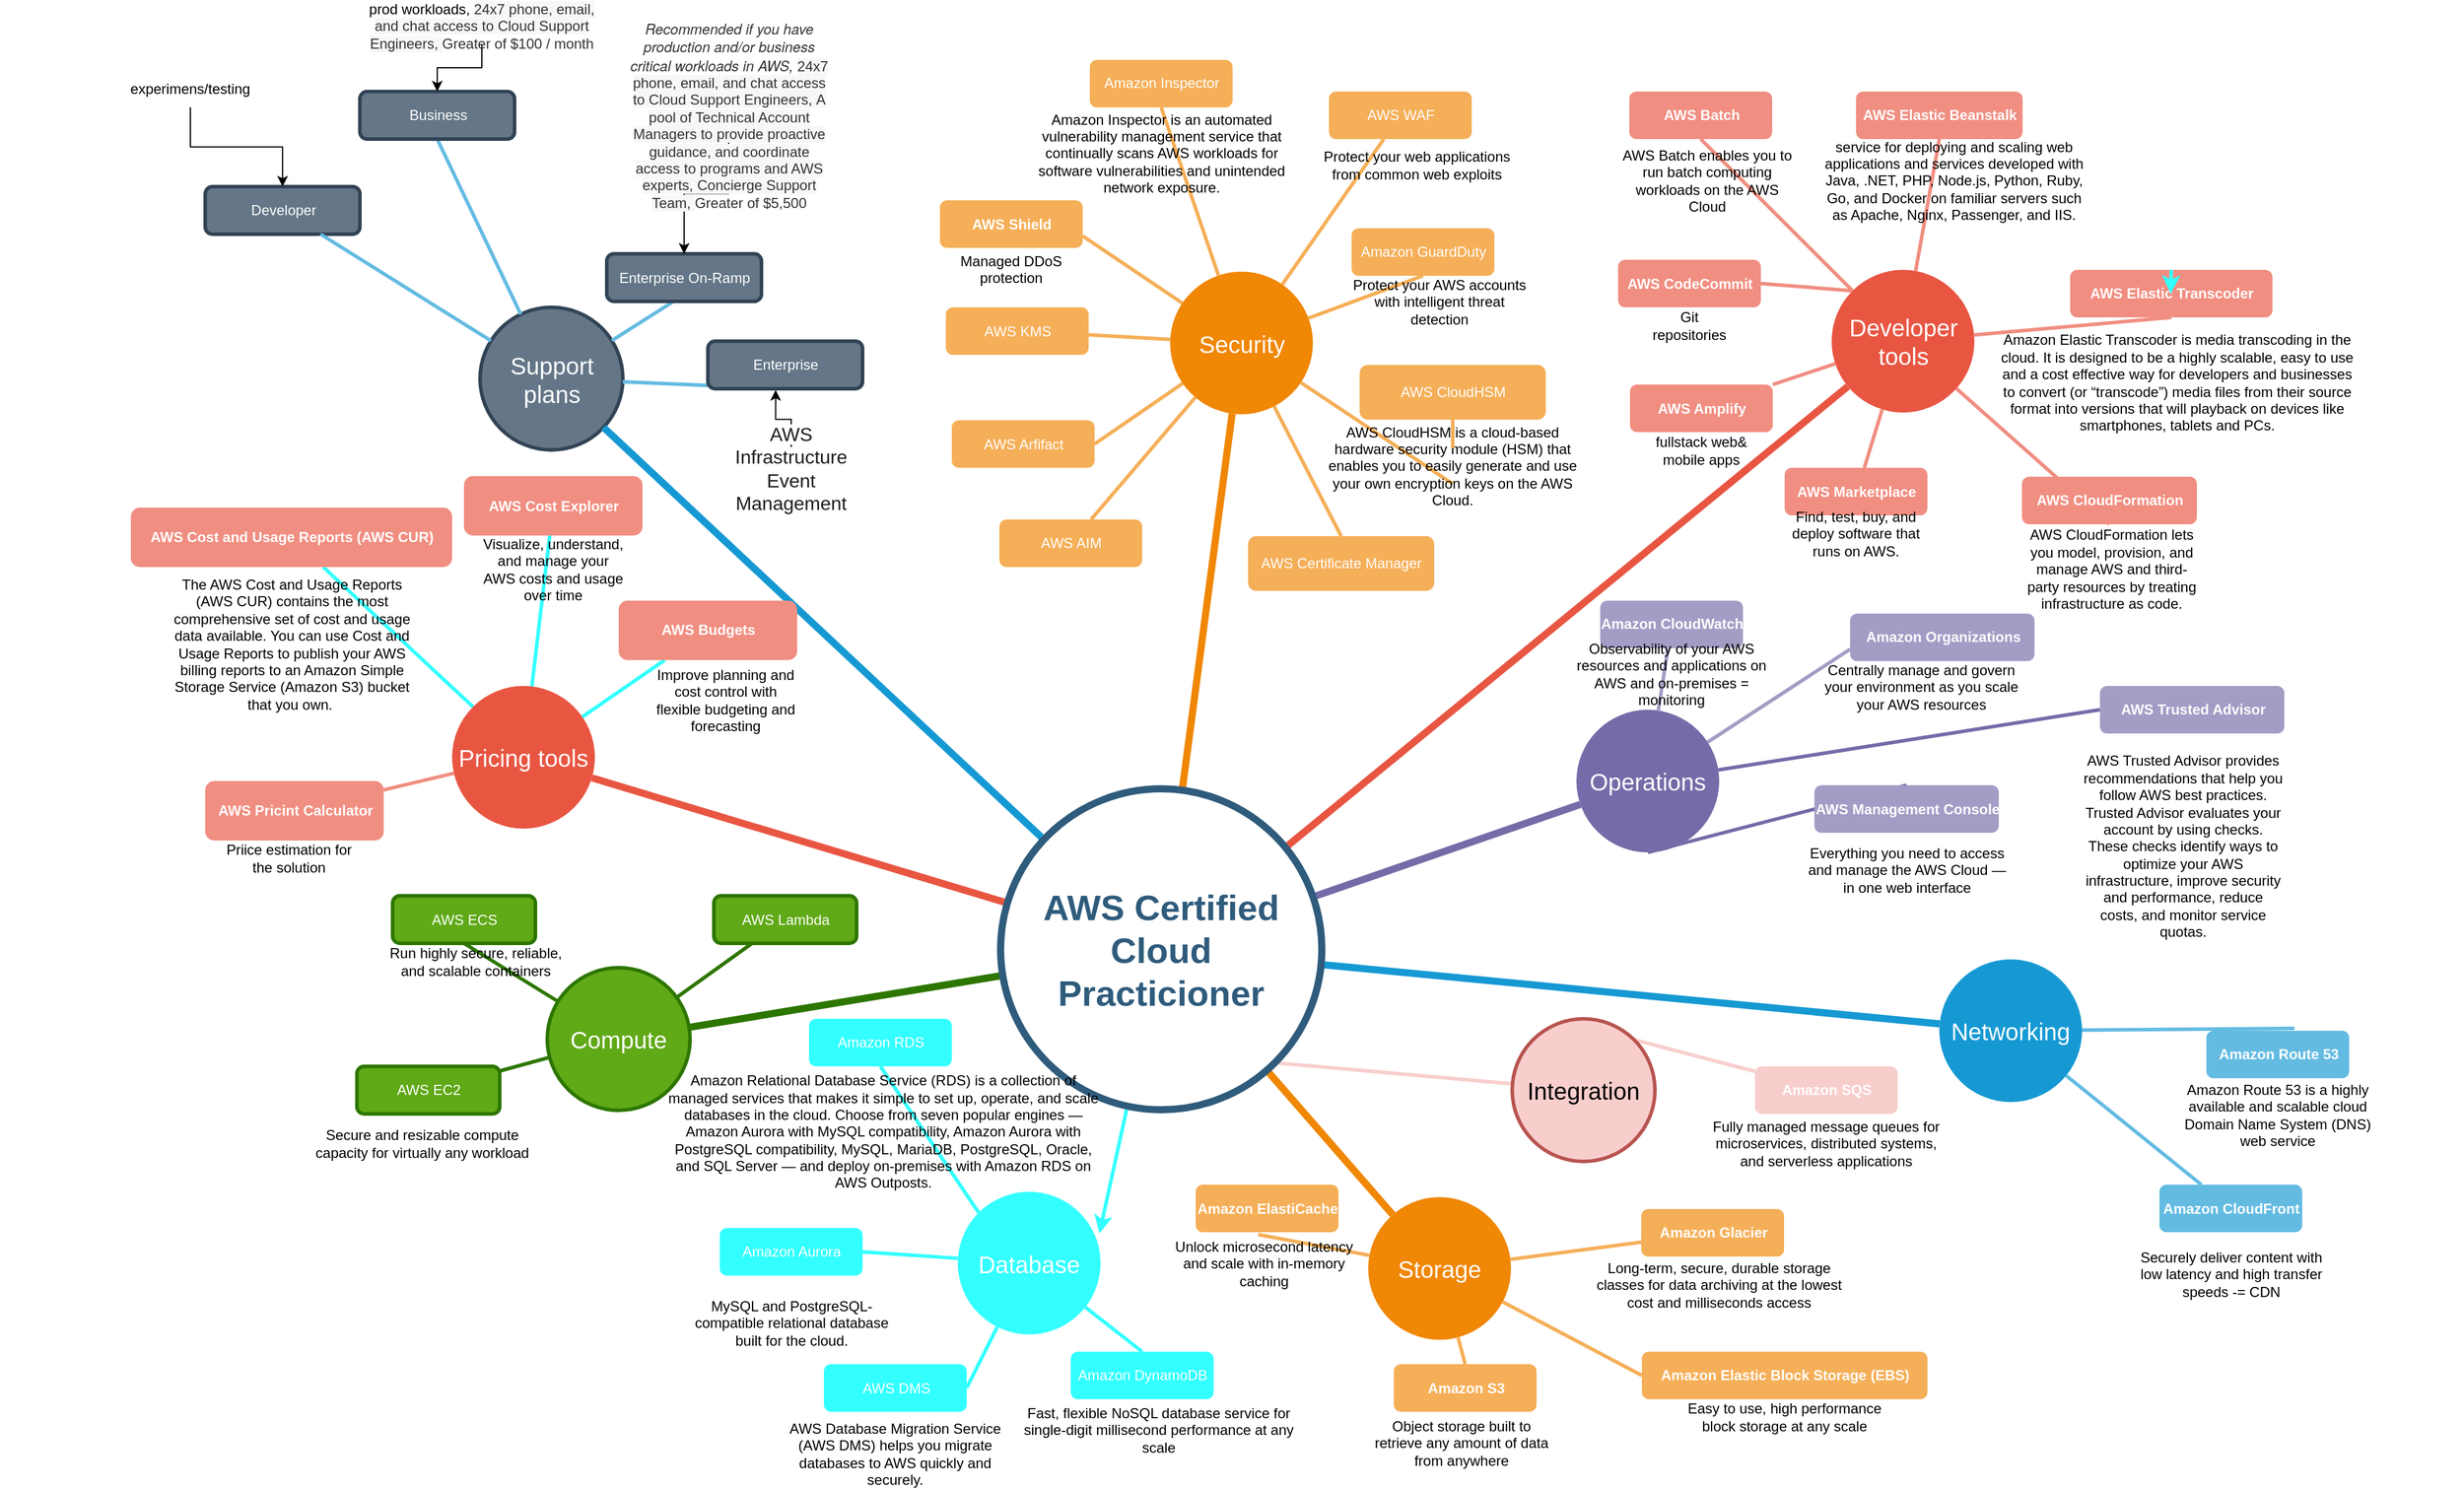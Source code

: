 <mxfile version="17.4.6" type="github">
  <diagram id="6a731a19-8d31-9384-78a2-239565b7b9f0" name="Page-1">
    <mxGraphModel dx="1497" dy="802" grid="1" gridSize="10" guides="1" tooltips="1" connect="1" arrows="1" fold="1" page="1" pageScale="1" pageWidth="1169" pageHeight="827" background="none" math="0" shadow="0">
      <root>
        <mxCell id="0" />
        <mxCell id="1" parent="0" />
        <mxCell id="1350" value="Support&lt;br&gt;plans" style="ellipse;whiteSpace=wrap;html=1;shadow=0;fontFamily=Helvetica;fontSize=20;fontColor=#ffffff;align=center;strokeWidth=3;fillColor=#647687;strokeColor=#314354;" parent="1" vertex="1">
          <mxGeometry x="523.5" y="271.5" width="120" height="120" as="geometry" />
        </mxCell>
        <mxCell id="1351" value="Security" style="ellipse;whiteSpace=wrap;html=1;shadow=0;fontFamily=Helvetica;fontSize=20;fontColor=#FFFFFF;align=center;strokeWidth=3;fillColor=#F08705;strokeColor=none;gradientColor=none;" parent="1" vertex="1">
          <mxGeometry x="1103.5" y="241.5" width="120" height="120" as="geometry" />
        </mxCell>
        <mxCell id="P4CbewZ5qaZaSDbY6l-O-1546" style="rounded=0;orthogonalLoop=1;jettySize=auto;html=1;exitX=0;exitY=0;exitDx=0;exitDy=0;entryX=1;entryY=0.5;entryDx=0;entryDy=0;endArrow=none;endFill=0;startArrow=none;startFill=0;strokeColor=#F08E81;strokeWidth=3;" parent="1" source="1352" target="P4CbewZ5qaZaSDbY6l-O-1542" edge="1">
          <mxGeometry relative="1" as="geometry" />
        </mxCell>
        <mxCell id="1352" value="Developer tools" style="ellipse;whiteSpace=wrap;html=1;shadow=0;fontFamily=Helvetica;fontSize=20;fontColor=#FFFFFF;align=center;strokeWidth=3;fillColor=#E85642;strokeColor=none;" parent="1" vertex="1">
          <mxGeometry x="1659.5" y="240" width="120" height="120" as="geometry" />
        </mxCell>
        <mxCell id="1353" value="Networking" style="ellipse;whiteSpace=wrap;html=1;shadow=0;fontFamily=Helvetica;fontSize=20;fontColor=#FFFFFF;align=center;strokeWidth=3;fillColor=#1699D3;strokeColor=none;" parent="1" vertex="1">
          <mxGeometry x="1750" y="820" width="120" height="120" as="geometry" />
        </mxCell>
        <mxCell id="P4CbewZ5qaZaSDbY6l-O-1590" style="edgeStyle=none;rounded=0;orthogonalLoop=1;jettySize=auto;html=1;entryX=0;entryY=0.75;entryDx=0;entryDy=0;startArrow=none;startFill=0;endArrow=none;endFill=0;strokeColor=#A29DC5;strokeWidth=3;" parent="1" source="1354" target="P4CbewZ5qaZaSDbY6l-O-1588" edge="1">
          <mxGeometry relative="1" as="geometry" />
        </mxCell>
        <mxCell id="P4CbewZ5qaZaSDbY6l-O-1644" style="edgeStyle=none;rounded=0;orthogonalLoop=1;jettySize=auto;html=1;entryX=0;entryY=0.5;entryDx=0;entryDy=0;startArrow=none;startFill=0;endArrow=none;endFill=0;strokeColor=#736CA8;strokeWidth=3;" parent="1" source="1354" target="P4CbewZ5qaZaSDbY6l-O-1642" edge="1">
          <mxGeometry relative="1" as="geometry" />
        </mxCell>
        <mxCell id="P4CbewZ5qaZaSDbY6l-O-1665" style="edgeStyle=none;rounded=0;orthogonalLoop=1;jettySize=auto;html=1;exitX=0.5;exitY=1;exitDx=0;exitDy=0;entryX=0.5;entryY=0;entryDx=0;entryDy=0;startArrow=none;startFill=0;endArrow=none;endFill=0;strokeColor=#736CA8;strokeWidth=3;" parent="1" source="1354" target="P4CbewZ5qaZaSDbY6l-O-1663" edge="1">
          <mxGeometry relative="1" as="geometry" />
        </mxCell>
        <mxCell id="1354" value="Operations" style="ellipse;whiteSpace=wrap;html=1;shadow=0;fontFamily=Helvetica;fontSize=20;fontColor=#FFFFFF;align=center;strokeWidth=3;fillColor=#736CA8;strokeColor=none;" parent="1" vertex="1">
          <mxGeometry x="1445" y="610" width="120" height="120" as="geometry" />
        </mxCell>
        <mxCell id="1355" value="Storage" style="ellipse;whiteSpace=wrap;html=1;shadow=0;fontFamily=Helvetica;fontSize=20;fontColor=#FFFFFF;align=center;strokeWidth=3;fillColor=#F08705;strokeColor=none;" parent="1" vertex="1">
          <mxGeometry x="1270" y="1020" width="120" height="120" as="geometry" />
        </mxCell>
        <mxCell id="P4CbewZ5qaZaSDbY6l-O-1652" style="edgeStyle=none;rounded=0;orthogonalLoop=1;jettySize=auto;html=1;startArrow=none;startFill=0;endArrow=none;endFill=0;strokeColor=#33FFFF;strokeWidth=3;" parent="1" source="1356" target="P4CbewZ5qaZaSDbY6l-O-1650" edge="1">
          <mxGeometry relative="1" as="geometry" />
        </mxCell>
        <mxCell id="P4CbewZ5qaZaSDbY6l-O-1672" style="edgeStyle=none;rounded=0;orthogonalLoop=1;jettySize=auto;html=1;exitX=0;exitY=0;exitDx=0;exitDy=0;startArrow=none;startFill=0;endArrow=none;endFill=0;strokeColor=#33FFFF;strokeWidth=3;" parent="1" source="1356" target="P4CbewZ5qaZaSDbY6l-O-1667" edge="1">
          <mxGeometry relative="1" as="geometry" />
        </mxCell>
        <mxCell id="1357" value="AWS AIM" style="rounded=1;fillColor=#f5af58;strokeColor=none;strokeWidth=3;shadow=0;html=1;fontColor=#FFFFFF;" parent="1" vertex="1">
          <mxGeometry x="960" y="450" width="120" height="40" as="geometry" />
        </mxCell>
        <mxCell id="1359" style="endArrow=none;strokeWidth=6;strokeColor=#1699D3;html=1;" parent="1" source="1515" target="1350" edge="1">
          <mxGeometry relative="1" as="geometry" />
        </mxCell>
        <mxCell id="1360" style="endArrow=none;strokeWidth=6;strokeColor=#f08705;html=1;" parent="1" source="1515" target="1351" edge="1">
          <mxGeometry relative="1" as="geometry" />
        </mxCell>
        <mxCell id="1361" style="endArrow=none;strokeWidth=6;strokeColor=#E85642;html=1;" parent="1" source="1515" target="1352" edge="1">
          <mxGeometry relative="1" as="geometry" />
        </mxCell>
        <mxCell id="1362" style="endArrow=none;strokeWidth=6;strokeColor=#1699D3;html=1;" parent="1" source="1515" target="1353" edge="1">
          <mxGeometry relative="1" as="geometry" />
        </mxCell>
        <mxCell id="1363" style="endArrow=none;strokeWidth=6;strokeColor=#2D7600;html=1;fillColor=#60a917;" parent="1" source="1515" target="1516" edge="1">
          <mxGeometry relative="1" as="geometry" />
        </mxCell>
        <mxCell id="1364" style="endArrow=none;strokeWidth=6;strokeColor=#736ca8;html=1;" parent="1" source="1515" target="1354" edge="1">
          <mxGeometry relative="1" as="geometry" />
        </mxCell>
        <mxCell id="1365" value="" style="edgeStyle=none;endArrow=none;strokeWidth=6;strokeColor=#F08705;html=1;" parent="1" source="1515" target="1355" edge="1">
          <mxGeometry x="181" y="226.5" width="100" height="100" as="geometry">
            <mxPoint x="181" y="326.5" as="sourcePoint" />
            <mxPoint x="281" y="226.5" as="targetPoint" />
          </mxGeometry>
        </mxCell>
        <mxCell id="1366" value="" style="edgeStyle=none;endArrow=none;strokeWidth=6;strokeColor=#E85642;html=1;" parent="1" source="1515" target="1356" edge="1">
          <mxGeometry x="181" y="226.5" width="100" height="100" as="geometry">
            <mxPoint x="181" y="326.5" as="sourcePoint" />
            <mxPoint x="281" y="226.5" as="targetPoint" />
          </mxGeometry>
        </mxCell>
        <mxCell id="1372" value="Developer" style="rounded=1;fillColor=#647687;strokeColor=#314354;strokeWidth=3;shadow=0;html=1;fontColor=#ffffff;" parent="1" vertex="1">
          <mxGeometry x="292.5" y="170" width="130" height="40" as="geometry" />
        </mxCell>
        <mxCell id="1384" value="" style="edgeStyle=none;endArrow=none;strokeWidth=3;strokeColor=#64BBE2;html=1;" parent="1" source="1350" target="1372" edge="1">
          <mxGeometry x="-221.5" y="56.5" width="100" height="100" as="geometry">
            <mxPoint x="-221.5" y="156.5" as="sourcePoint" />
            <mxPoint x="-121.5" y="56.5" as="targetPoint" />
          </mxGeometry>
        </mxCell>
        <mxCell id="1385" value="" style="edgeStyle=none;endArrow=none;strokeWidth=3;strokeColor=#64BBE2;html=1;entryX=0.5;entryY=1;entryDx=0;entryDy=0;" parent="1" source="1350" edge="1" target="JDsN5YcXbBO9Q6KNKqnr-1544">
          <mxGeometry x="-221.5" y="56.5" width="100" height="100" as="geometry">
            <mxPoint x="-221.5" y="156.5" as="sourcePoint" />
            <mxPoint x="662.591" y="186.5" as="targetPoint" />
          </mxGeometry>
        </mxCell>
        <mxCell id="1386" value="" style="edgeStyle=none;endArrow=none;strokeWidth=3;strokeColor=#64BBE2;html=1;entryX=0.438;entryY=0.988;entryDx=0;entryDy=0;entryPerimeter=0;" parent="1" source="1350" edge="1" target="JDsN5YcXbBO9Q6KNKqnr-1545">
          <mxGeometry x="-221.5" y="56.5" width="100" height="100" as="geometry">
            <mxPoint x="-221.5" y="156.5" as="sourcePoint" />
            <mxPoint x="700.881" y="246.5" as="targetPoint" />
          </mxGeometry>
        </mxCell>
        <mxCell id="1387" value="" style="edgeStyle=none;endArrow=none;strokeWidth=3;strokeColor=#64BBE2;html=1;entryX=0.5;entryY=1;entryDx=0;entryDy=0;" parent="1" source="1350" edge="1" target="JDsN5YcXbBO9Q6KNKqnr-1546">
          <mxGeometry x="-221.5" y="56.5" width="100" height="100" as="geometry">
            <mxPoint x="-221.5" y="156.5" as="sourcePoint" />
            <mxPoint x="698.5" y="302.75" as="targetPoint" />
          </mxGeometry>
        </mxCell>
        <mxCell id="1399" value="" style="edgeStyle=none;endArrow=none;strokeWidth=3;strokeColor=#F5AF58;html=1;" parent="1" source="1351" target="1357" edge="1">
          <mxGeometry x="3.5" y="21.5" width="100" height="100" as="geometry">
            <mxPoint x="3.5" y="121.5" as="sourcePoint" />
            <mxPoint x="103.5" y="21.5" as="targetPoint" />
          </mxGeometry>
        </mxCell>
        <mxCell id="1400" value="" style="edgeStyle=none;endArrow=none;strokeWidth=3;strokeColor=#F5AF58;html=1;entryX=1;entryY=0.5;entryDx=0;entryDy=0;" parent="1" source="1351" target="XBXUHwZQsRKUEbLr382d-1542" edge="1">
          <mxGeometry x="3.5" y="21.5" width="100" height="100" as="geometry">
            <mxPoint x="3.5" y="121.5" as="sourcePoint" />
            <mxPoint x="1033.5" y="342.553" as="targetPoint" />
          </mxGeometry>
        </mxCell>
        <mxCell id="1401" value="" style="edgeStyle=none;endArrow=none;strokeWidth=3;strokeColor=#F5AF58;html=1;" parent="1" source="1351" target="Go3iSsEfG03xtx_T8QIx-1542" edge="1">
          <mxGeometry x="3.5" y="21.5" width="100" height="100" as="geometry">
            <mxPoint x="3.5" y="121.5" as="sourcePoint" />
            <mxPoint x="1023.5" y="294.5" as="targetPoint" />
          </mxGeometry>
        </mxCell>
        <mxCell id="1402" value="" style="edgeStyle=none;endArrow=none;strokeWidth=3;strokeColor=#F5AF58;html=1;entryX=1;entryY=0.75;entryDx=0;entryDy=0;" parent="1" source="1351" target="P4CbewZ5qaZaSDbY6l-O-1575" edge="1">
          <mxGeometry x="3.5" y="21.5" width="100" height="100" as="geometry">
            <mxPoint x="3.5" y="121.5" as="sourcePoint" />
            <mxPoint x="1028.5" y="241.5" as="targetPoint" />
          </mxGeometry>
        </mxCell>
        <mxCell id="1403" value="" style="edgeStyle=none;endArrow=none;strokeWidth=3;strokeColor=#F5AF58;html=1;entryX=0.5;entryY=1;entryDx=0;entryDy=0;" parent="1" source="1351" target="P4CbewZ5qaZaSDbY6l-O-1638" edge="1">
          <mxGeometry x="3.5" y="21.5" width="100" height="100" as="geometry">
            <mxPoint x="3.5" y="121.5" as="sourcePoint" />
            <mxPoint x="1043.5" y="181.5" as="targetPoint" />
          </mxGeometry>
        </mxCell>
        <mxCell id="1404" value="" style="edgeStyle=none;endArrow=none;strokeWidth=3;strokeColor=#F5AF58;html=1;" parent="1" source="1351" target="P4CbewZ5qaZaSDbY6l-O-1578" edge="1">
          <mxGeometry x="3.5" y="21.5" width="100" height="100" as="geometry">
            <mxPoint x="3.5" y="121.5" as="sourcePoint" />
            <mxPoint x="1100.5" y="121.5" as="targetPoint" />
          </mxGeometry>
        </mxCell>
        <mxCell id="1405" value="" style="edgeStyle=none;endArrow=none;strokeWidth=3;strokeColor=#F5AF58;html=1;entryX=0.5;entryY=1;entryDx=0;entryDy=0;" parent="1" source="1351" target="P4CbewZ5qaZaSDbY6l-O-1599" edge="1">
          <mxGeometry x="3.5" y="21.5" width="100" height="100" as="geometry">
            <mxPoint x="3.5" y="121.5" as="sourcePoint" />
            <mxPoint x="1217.5" y="121.5" as="targetPoint" />
          </mxGeometry>
        </mxCell>
        <mxCell id="1410" value="" style="edgeStyle=none;endArrow=none;strokeWidth=3;strokeColor=#F5AF58;html=1;entryX=0.5;entryY=0;entryDx=0;entryDy=0;" parent="1" source="1351" target="P4CbewZ5qaZaSDbY6l-O-1608" edge="1">
          <mxGeometry x="3.5" y="21.5" width="100" height="100" as="geometry">
            <mxPoint x="3.5" y="121.5" as="sourcePoint" />
            <mxPoint x="1276" y="401.5" as="targetPoint" />
          </mxGeometry>
        </mxCell>
        <mxCell id="1423" value="" style="edgeStyle=none;endArrow=none;strokeWidth=3;strokeColor=#F08E81;html=1;entryX=0.558;entryY=0;entryDx=0;entryDy=0;entryPerimeter=0;" parent="1" source="1352" target="P4CbewZ5qaZaSDbY6l-O-1606" edge="1">
          <mxGeometry x="31" y="106.5" width="100" height="100" as="geometry">
            <mxPoint x="31" y="206.5" as="sourcePoint" />
            <mxPoint x="1686" y="516.5" as="targetPoint" />
          </mxGeometry>
        </mxCell>
        <mxCell id="1424" value="" style="edgeStyle=none;endArrow=none;strokeWidth=3;strokeColor=#F08E81;html=1;" parent="1" source="1352" target="1413" edge="1">
          <mxGeometry x="31" y="106.5" width="100" height="100" as="geometry">
            <mxPoint x="31" y="206.5" as="sourcePoint" />
            <mxPoint x="131" y="106.5" as="targetPoint" />
          </mxGeometry>
        </mxCell>
        <mxCell id="1427" value="" style="edgeStyle=none;endArrow=none;strokeWidth=3;strokeColor=#F08E81;html=1;entryX=0.5;entryY=1;entryDx=0;entryDy=0;" parent="1" source="1352" target="P4CbewZ5qaZaSDbY6l-O-1592" edge="1">
          <mxGeometry x="31" y="106.5" width="100" height="100" as="geometry">
            <mxPoint x="31" y="206.5" as="sourcePoint" />
            <mxPoint x="1699" y="261.5" as="targetPoint" />
          </mxGeometry>
        </mxCell>
        <mxCell id="1428" value="" style="edgeStyle=none;endArrow=none;strokeWidth=3;strokeColor=#F08E81;html=1;entryX=0.5;entryY=1;entryDx=0;entryDy=0;" parent="1" source="1352" target="P4CbewZ5qaZaSDbY6l-O-1584" edge="1">
          <mxGeometry x="31" y="106.5" width="100" height="100" as="geometry">
            <mxPoint x="31" y="206.5" as="sourcePoint" />
            <mxPoint x="1820.348" y="206.5" as="targetPoint" />
          </mxGeometry>
        </mxCell>
        <mxCell id="1429" value="" style="edgeStyle=none;endArrow=none;strokeWidth=3;strokeColor=#F08E81;html=1;entryX=0.5;entryY=1;entryDx=0;entryDy=0;" parent="1" source="1352" target="P4CbewZ5qaZaSDbY6l-O-1615" edge="1">
          <mxGeometry x="31" y="106.5" width="100" height="100" as="geometry">
            <mxPoint x="31" y="206.5" as="sourcePoint" />
            <mxPoint x="1898.931" y="291.5" as="targetPoint" />
          </mxGeometry>
        </mxCell>
        <mxCell id="1430" value="" style="edgeStyle=none;endArrow=none;strokeWidth=3;strokeColor=#F08E81;html=1;entryX=0.5;entryY=1;entryDx=0;entryDy=0;" parent="1" source="1352" target="P4CbewZ5qaZaSDbY6l-O-1660" edge="1">
          <mxGeometry x="31" y="106.5" width="100" height="100" as="geometry">
            <mxPoint x="31" y="206.5" as="sourcePoint" />
            <mxPoint x="1918.667" y="361.5" as="targetPoint" />
          </mxGeometry>
        </mxCell>
        <mxCell id="1454" value="" style="edgeStyle=none;endArrow=none;strokeWidth=3;strokeColor=#64BBE2;html=1;entryX=0.617;entryY=-0.05;entryDx=0;entryDy=0;entryPerimeter=0;" parent="1" source="1353" target="P4CbewZ5qaZaSDbY6l-O-1622" edge="1">
          <mxGeometry x="-24" y="196.5" width="100" height="100" as="geometry">
            <mxPoint x="-24" y="296.5" as="sourcePoint" />
            <mxPoint x="2035.706" y="1016.5" as="targetPoint" />
          </mxGeometry>
        </mxCell>
        <mxCell id="1456" value="" style="edgeStyle=none;endArrow=none;strokeWidth=3;strokeColor=#64BBE2;html=1;" parent="1" source="1353" target="1445" edge="1">
          <mxGeometry x="-24" y="196.5" width="100" height="100" as="geometry">
            <mxPoint x="-24" y="296.5" as="sourcePoint" />
            <mxPoint x="76" y="196.5" as="targetPoint" />
          </mxGeometry>
        </mxCell>
        <mxCell id="1463" value="" style="edgeStyle=none;endArrow=none;strokeWidth=3;strokeColor=#A29DC5;html=1;" parent="1" source="1354" target="1460" edge="1">
          <mxGeometry x="251" y="-103.5" width="100" height="100" as="geometry">
            <mxPoint x="251" y="-3.5" as="sourcePoint" />
            <mxPoint x="351" y="-103.5" as="targetPoint" />
          </mxGeometry>
        </mxCell>
        <mxCell id="1479" value="" style="edgeStyle=none;endArrow=none;strokeWidth=3;strokeColor=#F5AF58;html=1;" parent="1" source="1355" target="1478" edge="1">
          <mxGeometry x="243.5" y="39" width="100" height="100" as="geometry">
            <mxPoint x="243.5" y="139" as="sourcePoint" />
            <mxPoint x="343.5" y="39" as="targetPoint" />
          </mxGeometry>
        </mxCell>
        <mxCell id="1482" value="" style="edgeStyle=none;endArrow=none;strokeWidth=3;strokeColor=#F5AF58;html=1;entryX=0;entryY=0.5;entryDx=0;entryDy=0;" parent="1" source="1355" target="P4CbewZ5qaZaSDbY6l-O-1566" edge="1">
          <mxGeometry x="243.5" y="39" width="100" height="100" as="geometry">
            <mxPoint x="243.5" y="139" as="sourcePoint" />
            <mxPoint x="1349.3" y="1411.5" as="targetPoint" />
          </mxGeometry>
        </mxCell>
        <mxCell id="1485" value="" style="edgeStyle=none;endArrow=none;strokeWidth=3;strokeColor=#F5AF58;html=1;entryX=0.5;entryY=0;entryDx=0;entryDy=0;" parent="1" source="1355" target="P4CbewZ5qaZaSDbY6l-O-1655" edge="1">
          <mxGeometry x="243.5" y="39" width="100" height="100" as="geometry">
            <mxPoint x="243.5" y="139" as="sourcePoint" />
            <mxPoint x="1156.561" y="1471.5" as="targetPoint" />
          </mxGeometry>
        </mxCell>
        <mxCell id="1489" value="" style="edgeStyle=none;endArrow=none;strokeWidth=3;strokeColor=#F5AF58;html=1;entryX=0.438;entryY=1.05;entryDx=0;entryDy=0;entryPerimeter=0;" parent="1" source="1355" target="P4CbewZ5qaZaSDbY6l-O-1572" edge="1">
          <mxGeometry x="243.5" y="39" width="100" height="100" as="geometry">
            <mxPoint x="243.5" y="139" as="sourcePoint" />
            <mxPoint x="1107.786" y="1249" as="targetPoint" />
          </mxGeometry>
        </mxCell>
        <mxCell id="1504" value="" style="edgeStyle=none;endArrow=none;strokeWidth=3;strokeColor=#F08E81;html=1;" parent="1" source="1356" target="1491" edge="1">
          <mxGeometry x="188.5" y="51.5" width="100" height="100" as="geometry">
            <mxPoint x="188.5" y="151.5" as="sourcePoint" />
            <mxPoint x="288.5" y="51.5" as="targetPoint" />
          </mxGeometry>
        </mxCell>
        <mxCell id="1514" style="edgeStyle=orthogonalEdgeStyle;rounded=0;html=1;exitX=0.75;exitY=0;entryX=0.75;entryY=0;startArrow=none;startFill=0;endArrow=block;endFill=1;jettySize=auto;orthogonalLoop=1;strokeColor=#12aab5;strokeWidth=6;fontSize=20;fontColor=#2F5B7C;" parent="1" edge="1">
          <mxGeometry relative="1" as="geometry">
            <mxPoint x="1611" y="371.5" as="sourcePoint" />
            <mxPoint x="1611" y="371.5" as="targetPoint" />
          </mxGeometry>
        </mxCell>
        <mxCell id="P4CbewZ5qaZaSDbY6l-O-1629" style="edgeStyle=none;rounded=0;orthogonalLoop=1;jettySize=auto;html=1;exitX=1;exitY=1;exitDx=0;exitDy=0;startArrow=none;startFill=0;endArrow=none;endFill=0;strokeColor=#F8CECC;strokeWidth=3;" parent="1" source="1515" target="P4CbewZ5qaZaSDbY6l-O-1628" edge="1">
          <mxGeometry relative="1" as="geometry" />
        </mxCell>
        <mxCell id="JDsN5YcXbBO9Q6KNKqnr-1563" style="rounded=0;orthogonalLoop=1;jettySize=auto;html=1;entryX=0.992;entryY=0.292;entryDx=0;entryDy=0;entryPerimeter=0;strokeColor=#33FFFF;strokeWidth=3;" edge="1" parent="1" source="1515" target="Go3iSsEfG03xtx_T8QIx-1543">
          <mxGeometry relative="1" as="geometry" />
        </mxCell>
        <mxCell id="1515" value="AWS Certified Cloud &lt;br&gt;Practicioner" style="ellipse;whiteSpace=wrap;html=1;shadow=0;fontFamily=Helvetica;fontSize=30;fontColor=#2F5B7C;align=center;strokeColor=#2F5B7C;strokeWidth=6;fillColor=#FFFFFF;fontStyle=1;gradientColor=none;" parent="1" vertex="1">
          <mxGeometry x="961" y="676.5" width="270" height="270" as="geometry" />
        </mxCell>
        <mxCell id="1516" value="Compute" style="ellipse;whiteSpace=wrap;html=1;shadow=0;fontFamily=Helvetica;fontSize=20;fontColor=#ffffff;align=center;strokeWidth=3;fillColor=#60a917;strokeColor=#2D7600;" parent="1" vertex="1">
          <mxGeometry x="580" y="827" width="120" height="120" as="geometry" />
        </mxCell>
        <mxCell id="1518" value="AWS Lambda" style="rounded=1;fillColor=#60a917;strokeColor=#2D7600;strokeWidth=3;shadow=0;html=1;fontColor=#ffffff;" parent="1" vertex="1">
          <mxGeometry x="720" y="766.5" width="120" height="40" as="geometry" />
        </mxCell>
        <mxCell id="1528" value="" style="edgeStyle=none;endArrow=none;strokeWidth=3;strokeColor=#2D7600;html=1;entryX=0.5;entryY=1;entryDx=0;entryDy=0;fillColor=#60a917;" parent="1" source="1516" target="P4CbewZ5qaZaSDbY6l-O-1595" edge="1">
          <mxGeometry x="-1498" y="-303.5" width="100" height="100" as="geometry">
            <mxPoint x="-1498" y="-203.5" as="sourcePoint" />
            <mxPoint x="277.714" y="661.5" as="targetPoint" />
          </mxGeometry>
        </mxCell>
        <mxCell id="1530" value="" style="edgeStyle=none;endArrow=none;strokeWidth=3;strokeColor=#2D7600;html=1;fillColor=#60a917;" parent="1" source="1516" target="1518" edge="1">
          <mxGeometry x="-1498" y="-303.5" width="100" height="100" as="geometry">
            <mxPoint x="-1498" y="-203.5" as="sourcePoint" />
            <mxPoint x="-1398" y="-303.5" as="targetPoint" />
          </mxGeometry>
        </mxCell>
        <mxCell id="1539" value="" style="edgeStyle=none;endArrow=none;strokeWidth=3;strokeColor=#2D7600;html=1;fillColor=#60a917;" parent="1" source="1516" target="P4CbewZ5qaZaSDbY6l-O-1619" edge="1">
          <mxGeometry x="-1498" y="-303.5" width="100" height="100" as="geometry">
            <mxPoint x="-1498" y="-203.5" as="sourcePoint" />
            <mxPoint x="157" y="812.773" as="targetPoint" />
          </mxGeometry>
        </mxCell>
        <mxCell id="1542" style="edgeStyle=none;rounded=0;html=1;exitX=0.5;exitY=1;endArrow=none;endFill=0;jettySize=auto;orthogonalLoop=1;strokeColor=#736CA8;strokeWidth=2;fillColor=#64bbe2;fontSize=20;fontColor=#23445D;" parent="1" edge="1">
          <mxGeometry relative="1" as="geometry">
            <mxPoint x="137" y="771.5" as="sourcePoint" />
            <mxPoint x="137" y="771.5" as="targetPoint" />
          </mxGeometry>
        </mxCell>
        <mxCell id="XBXUHwZQsRKUEbLr382d-1542" value="AWS Arfifact" style="rounded=1;fillColor=#f5af58;strokeColor=none;strokeWidth=3;shadow=0;html=1;fontColor=#FFFFFF;" parent="1" vertex="1">
          <mxGeometry x="920" y="366.5" width="120" height="40" as="geometry" />
        </mxCell>
        <mxCell id="Go3iSsEfG03xtx_T8QIx-1542" value="AWS KMS" style="rounded=1;fillColor=#f5af58;strokeColor=none;strokeWidth=3;shadow=0;html=1;fontColor=#FFFFFF;" parent="1" vertex="1">
          <mxGeometry x="915" y="271.5" width="120" height="40" as="geometry" />
        </mxCell>
        <mxCell id="P4CbewZ5qaZaSDbY6l-O-1625" style="edgeStyle=none;rounded=0;orthogonalLoop=1;jettySize=auto;html=1;entryX=0.5;entryY=0;entryDx=0;entryDy=0;startArrow=none;startFill=0;endArrow=none;endFill=0;strokeColor=#33FFFF;strokeWidth=3;" parent="1" source="Go3iSsEfG03xtx_T8QIx-1543" target="P4CbewZ5qaZaSDbY6l-O-1624" edge="1">
          <mxGeometry relative="1" as="geometry" />
        </mxCell>
        <mxCell id="P4CbewZ5qaZaSDbY6l-O-1635" style="edgeStyle=none;rounded=0;orthogonalLoop=1;jettySize=auto;html=1;entryX=1;entryY=0.5;entryDx=0;entryDy=0;startArrow=none;startFill=0;endArrow=none;endFill=0;strokeColor=#33FFFF;strokeWidth=3;" parent="1" source="Go3iSsEfG03xtx_T8QIx-1543" target="P4CbewZ5qaZaSDbY6l-O-1634" edge="1">
          <mxGeometry relative="1" as="geometry" />
        </mxCell>
        <mxCell id="P4CbewZ5qaZaSDbY6l-O-1548" value="" style="group" parent="1" vertex="1" connectable="0">
          <mxGeometry x="1480" y="231.5" width="120" height="70" as="geometry" />
        </mxCell>
        <mxCell id="P4CbewZ5qaZaSDbY6l-O-1542" value="AWS CodeCommit" style="rounded=1;fillColor=#f08e81;strokeColor=none;strokeWidth=3;shadow=0;html=1;fontColor=#FFFFFF;fontStyle=1" parent="P4CbewZ5qaZaSDbY6l-O-1548" vertex="1">
          <mxGeometry width="120" height="40" as="geometry" />
        </mxCell>
        <mxCell id="P4CbewZ5qaZaSDbY6l-O-1547" value="Git repositories" style="text;html=1;strokeColor=none;fillColor=none;align=center;verticalAlign=middle;whiteSpace=wrap;rounded=0;" parent="P4CbewZ5qaZaSDbY6l-O-1548" vertex="1">
          <mxGeometry x="30" y="40" width="60" height="30" as="geometry" />
        </mxCell>
        <mxCell id="P4CbewZ5qaZaSDbY6l-O-1551" value="" style="group" parent="1" vertex="1" connectable="0">
          <mxGeometry x="1490" y="336.5" width="120" height="70" as="geometry" />
        </mxCell>
        <mxCell id="1413" value="AWS Amplify" style="rounded=1;fillColor=#f08e81;strokeColor=none;strokeWidth=3;shadow=0;html=1;fontColor=#FFFFFF;fontStyle=1" parent="P4CbewZ5qaZaSDbY6l-O-1551" vertex="1">
          <mxGeometry width="120" height="40" as="geometry" />
        </mxCell>
        <mxCell id="P4CbewZ5qaZaSDbY6l-O-1550" value="fullstack web&amp;amp; mobile apps" style="text;html=1;strokeColor=none;fillColor=none;align=center;verticalAlign=middle;whiteSpace=wrap;rounded=0;" parent="P4CbewZ5qaZaSDbY6l-O-1551" vertex="1">
          <mxGeometry x="5" y="40" width="110" height="30" as="geometry" />
        </mxCell>
        <mxCell id="P4CbewZ5qaZaSDbY6l-O-1553" value="" style="group" parent="1" vertex="1" connectable="0">
          <mxGeometry x="292.5" y="670" width="150" height="80" as="geometry" />
        </mxCell>
        <mxCell id="1491" value="AWS Pricint Calculator" style="rounded=1;fillColor=#f08e81;strokeColor=none;strokeWidth=3;shadow=0;html=1;fontColor=#FFFFFF;fontStyle=1" parent="P4CbewZ5qaZaSDbY6l-O-1553" vertex="1">
          <mxGeometry width="150" height="50" as="geometry" />
        </mxCell>
        <mxCell id="P4CbewZ5qaZaSDbY6l-O-1552" value="Priice estimation for the solution" style="text;html=1;strokeColor=none;fillColor=none;align=center;verticalAlign=middle;whiteSpace=wrap;rounded=0;" parent="P4CbewZ5qaZaSDbY6l-O-1553" vertex="1">
          <mxGeometry x="10" y="50" width="120" height="30" as="geometry" />
        </mxCell>
        <mxCell id="P4CbewZ5qaZaSDbY6l-O-1559" value="" style="group" parent="1" vertex="1" connectable="0">
          <mxGeometry x="1459.5" y="1030" width="210" height="79" as="geometry" />
        </mxCell>
        <mxCell id="1478" value="Amazon Glacier" style="rounded=1;fillColor=#f5af58;strokeColor=none;strokeWidth=3;shadow=0;html=1;fontColor=#FFFFFF;fontStyle=1" parent="P4CbewZ5qaZaSDbY6l-O-1559" vertex="1">
          <mxGeometry x="40" width="120" height="40" as="geometry" />
        </mxCell>
        <mxCell id="P4CbewZ5qaZaSDbY6l-O-1558" value="Long-term, secure, durable storage classes for data archiving at the lowest cost and milliseconds access" style="text;html=1;strokeColor=none;fillColor=none;align=center;verticalAlign=middle;whiteSpace=wrap;rounded=0;" parent="P4CbewZ5qaZaSDbY6l-O-1559" vertex="1">
          <mxGeometry y="49" width="210" height="30" as="geometry" />
        </mxCell>
        <mxCell id="P4CbewZ5qaZaSDbY6l-O-1569" value="" style="group" parent="1" vertex="1" connectable="0">
          <mxGeometry x="1500" y="1150" width="240" height="70" as="geometry" />
        </mxCell>
        <mxCell id="P4CbewZ5qaZaSDbY6l-O-1566" value="Amazon Elastic Block Storage (EBS)" style="rounded=1;fillColor=#f5af58;strokeColor=none;strokeWidth=3;shadow=0;html=1;fontColor=#FFFFFF;fontStyle=1" parent="P4CbewZ5qaZaSDbY6l-O-1569" vertex="1">
          <mxGeometry width="240" height="40" as="geometry" />
        </mxCell>
        <mxCell id="P4CbewZ5qaZaSDbY6l-O-1568" value="Easy to use, high performance block storage at any scale" style="text;html=1;strokeColor=none;fillColor=none;align=center;verticalAlign=middle;whiteSpace=wrap;rounded=0;" parent="P4CbewZ5qaZaSDbY6l-O-1569" vertex="1">
          <mxGeometry x="25" y="40" width="190" height="30" as="geometry" />
        </mxCell>
        <mxCell id="P4CbewZ5qaZaSDbY6l-O-1574" value="" style="group" parent="1" vertex="1" connectable="0">
          <mxGeometry x="1103.5" y="1009.5" width="156.5" height="81" as="geometry" />
        </mxCell>
        <mxCell id="P4CbewZ5qaZaSDbY6l-O-1572" value="Amazon ElastiCache" style="rounded=1;fillColor=#f5af58;strokeColor=none;strokeWidth=3;shadow=0;html=1;fontColor=#FFFFFF;fontStyle=1" parent="P4CbewZ5qaZaSDbY6l-O-1574" vertex="1">
          <mxGeometry x="21.5" width="120" height="40" as="geometry" />
        </mxCell>
        <mxCell id="P4CbewZ5qaZaSDbY6l-O-1573" value="Unlock microsecond latency and scale with in-memory caching" style="text;html=1;strokeColor=none;fillColor=none;align=center;verticalAlign=middle;whiteSpace=wrap;rounded=0;" parent="P4CbewZ5qaZaSDbY6l-O-1574" vertex="1">
          <mxGeometry y="51" width="156.5" height="30" as="geometry" />
        </mxCell>
        <mxCell id="P4CbewZ5qaZaSDbY6l-O-1580" value="" style="group" parent="1" vertex="1" connectable="0">
          <mxGeometry x="1231" y="90" width="160" height="76.5" as="geometry" />
        </mxCell>
        <mxCell id="P4CbewZ5qaZaSDbY6l-O-1578" value="AWS WAF" style="rounded=1;fillColor=#f5af58;strokeColor=none;strokeWidth=3;shadow=0;html=1;fontColor=#FFFFFF;" parent="P4CbewZ5qaZaSDbY6l-O-1580" vertex="1">
          <mxGeometry x="6" width="120" height="40" as="geometry" />
        </mxCell>
        <mxCell id="P4CbewZ5qaZaSDbY6l-O-1579" value="Protect your web applications from common web exploits" style="text;html=1;strokeColor=none;fillColor=none;align=center;verticalAlign=middle;whiteSpace=wrap;rounded=0;" parent="P4CbewZ5qaZaSDbY6l-O-1580" vertex="1">
          <mxGeometry y="46.5" width="160" height="30" as="geometry" />
        </mxCell>
        <mxCell id="P4CbewZ5qaZaSDbY6l-O-1582" value="" style="group" parent="1" vertex="1" connectable="0">
          <mxGeometry x="1440" y="518.25" width="170" height="76.5" as="geometry" />
        </mxCell>
        <mxCell id="1460" value="Amazon CloudWatch" style="rounded=1;fillColor=#a29dc5;strokeColor=none;strokeWidth=3;shadow=0;html=1;fontColor=#FFFFFF;fontStyle=1" parent="P4CbewZ5qaZaSDbY6l-O-1582" vertex="1">
          <mxGeometry x="25" width="120" height="40" as="geometry" />
        </mxCell>
        <mxCell id="P4CbewZ5qaZaSDbY6l-O-1581" value="Observability of your AWS resources and applications on AWS and on-premises = monitoring" style="text;html=1;strokeColor=none;fillColor=none;align=center;verticalAlign=middle;whiteSpace=wrap;rounded=0;" parent="P4CbewZ5qaZaSDbY6l-O-1582" vertex="1">
          <mxGeometry y="46.5" width="170" height="30" as="geometry" />
        </mxCell>
        <mxCell id="P4CbewZ5qaZaSDbY6l-O-1583" value="" style="group" parent="1" vertex="1" connectable="0">
          <mxGeometry x="1680" y="90" width="260" height="90" as="geometry" />
        </mxCell>
        <mxCell id="P4CbewZ5qaZaSDbY6l-O-1586" value="" style="group" parent="P4CbewZ5qaZaSDbY6l-O-1583" vertex="1" connectable="0">
          <mxGeometry x="-30" width="225" height="90" as="geometry" />
        </mxCell>
        <mxCell id="P4CbewZ5qaZaSDbY6l-O-1584" value="AWS Elastic Beanstalk" style="rounded=1;fillColor=#f08e81;strokeColor=none;strokeWidth=3;shadow=0;html=1;fontColor=#FFFFFF;fontStyle=1" parent="P4CbewZ5qaZaSDbY6l-O-1586" vertex="1">
          <mxGeometry x="30" width="140" height="40" as="geometry" />
        </mxCell>
        <mxCell id="P4CbewZ5qaZaSDbY6l-O-1585" value="service for deploying and scaling web applications and services developed with Java, .NET, PHP, Node.js, Python, Ruby, Go, and Docker on familiar servers such as Apache, Nginx, Passenger, and IIS." style="text;html=1;strokeColor=none;fillColor=none;align=center;verticalAlign=middle;whiteSpace=wrap;rounded=0;" parent="P4CbewZ5qaZaSDbY6l-O-1586" vertex="1">
          <mxGeometry y="60" width="225" height="30" as="geometry" />
        </mxCell>
        <mxCell id="P4CbewZ5qaZaSDbY6l-O-1587" value="" style="group" parent="1" vertex="1" connectable="0">
          <mxGeometry x="1650" y="529.13" width="180" height="76.5" as="geometry" />
        </mxCell>
        <mxCell id="P4CbewZ5qaZaSDbY6l-O-1588" value="Amazon Organizations" style="rounded=1;fillColor=#A29DC5;strokeColor=none;strokeWidth=3;shadow=0;html=1;fontColor=#FFFFFF;fontStyle=1" parent="P4CbewZ5qaZaSDbY6l-O-1587" vertex="1">
          <mxGeometry x="25" width="155" height="40" as="geometry" />
        </mxCell>
        <mxCell id="P4CbewZ5qaZaSDbY6l-O-1589" value="Centrally manage and govern your environment as you scale your AWS resources" style="text;html=1;strokeColor=none;fillColor=none;align=center;verticalAlign=middle;whiteSpace=wrap;rounded=0;" parent="P4CbewZ5qaZaSDbY6l-O-1587" vertex="1">
          <mxGeometry y="46.5" width="170" height="30" as="geometry" />
        </mxCell>
        <mxCell id="P4CbewZ5qaZaSDbY6l-O-1594" value="" style="group" parent="1" vertex="1" connectable="0">
          <mxGeometry x="1480" y="90" width="189.5" height="90" as="geometry" />
        </mxCell>
        <mxCell id="P4CbewZ5qaZaSDbY6l-O-1591" value="" style="group" parent="P4CbewZ5qaZaSDbY6l-O-1594" vertex="1" connectable="0">
          <mxGeometry x="9.5" width="180" height="70" as="geometry" />
        </mxCell>
        <mxCell id="P4CbewZ5qaZaSDbY6l-O-1592" value="AWS Batch" style="rounded=1;fillColor=#f08e81;strokeColor=none;strokeWidth=3;shadow=0;html=1;fontColor=#FFFFFF;fontStyle=1" parent="P4CbewZ5qaZaSDbY6l-O-1591" vertex="1">
          <mxGeometry width="120" height="40" as="geometry" />
        </mxCell>
        <mxCell id="P4CbewZ5qaZaSDbY6l-O-1593" value="AWS Batch enables you to run batch computing workloads on the AWS Cloud" style="text;html=1;strokeColor=none;fillColor=none;align=center;verticalAlign=middle;whiteSpace=wrap;rounded=0;" parent="P4CbewZ5qaZaSDbY6l-O-1594" vertex="1">
          <mxGeometry y="60" width="150" height="30" as="geometry" />
        </mxCell>
        <mxCell id="P4CbewZ5qaZaSDbY6l-O-1597" value="" style="group" parent="1" vertex="1" connectable="0">
          <mxGeometry x="440" y="766.5" width="160" height="70" as="geometry" />
        </mxCell>
        <mxCell id="P4CbewZ5qaZaSDbY6l-O-1595" value="AWS ECS" style="rounded=1;fillColor=#60a917;strokeColor=#2D7600;strokeWidth=3;shadow=0;html=1;fontColor=#ffffff;" parent="P4CbewZ5qaZaSDbY6l-O-1597" vertex="1">
          <mxGeometry x="10" width="120" height="40" as="geometry" />
        </mxCell>
        <mxCell id="P4CbewZ5qaZaSDbY6l-O-1596" value="Run highly secure, reliable, and scalable containers" style="text;html=1;strokeColor=none;fillColor=none;align=center;verticalAlign=middle;whiteSpace=wrap;rounded=0;" parent="P4CbewZ5qaZaSDbY6l-O-1597" vertex="1">
          <mxGeometry y="40" width="160" height="30" as="geometry" />
        </mxCell>
        <mxCell id="P4CbewZ5qaZaSDbY6l-O-1598" value="" style="group;fontStyle=1" parent="1" vertex="1" connectable="0">
          <mxGeometry x="1250" y="205" width="160" height="76.5" as="geometry" />
        </mxCell>
        <mxCell id="P4CbewZ5qaZaSDbY6l-O-1599" value="Amazon GuardDuty" style="rounded=1;fillColor=#f5af58;strokeColor=none;strokeWidth=3;shadow=0;html=1;fontColor=#FFFFFF;" parent="P4CbewZ5qaZaSDbY6l-O-1598" vertex="1">
          <mxGeometry x="6" width="120" height="40" as="geometry" />
        </mxCell>
        <mxCell id="P4CbewZ5qaZaSDbY6l-O-1600" value="Protect your AWS accounts with intelligent threat detection" style="text;html=1;strokeColor=none;fillColor=none;align=center;verticalAlign=middle;whiteSpace=wrap;rounded=0;" parent="P4CbewZ5qaZaSDbY6l-O-1598" vertex="1">
          <mxGeometry y="46.5" width="160" height="30" as="geometry" />
        </mxCell>
        <mxCell id="P4CbewZ5qaZaSDbY6l-O-1604" value="" style="group" parent="1" vertex="1" connectable="0">
          <mxGeometry x="650" y="980" width="395" height="161" as="geometry" />
        </mxCell>
        <mxCell id="Go3iSsEfG03xtx_T8QIx-1543" value="Database" style="ellipse;whiteSpace=wrap;html=1;shadow=0;fontFamily=Helvetica;fontSize=20;fontColor=#FFFFFF;align=center;strokeWidth=3;fillColor=#33FFFF;strokeColor=none;" parent="P4CbewZ5qaZaSDbY6l-O-1604" vertex="1">
          <mxGeometry x="275" y="35.5" width="120" height="120" as="geometry" />
        </mxCell>
        <mxCell id="JDsN5YcXbBO9Q6KNKqnr-1561" value="" style="group" vertex="1" connectable="0" parent="P4CbewZ5qaZaSDbY6l-O-1604">
          <mxGeometry x="52.5" y="80.5" width="165" height="80.5" as="geometry" />
        </mxCell>
        <mxCell id="JDsN5YcXbBO9Q6KNKqnr-1575" value="" style="group" vertex="1" connectable="0" parent="JDsN5YcXbBO9Q6KNKqnr-1561">
          <mxGeometry y="-14.5" width="165" height="95" as="geometry" />
        </mxCell>
        <mxCell id="P4CbewZ5qaZaSDbY6l-O-1554" value="Amazon Aurora" style="rounded=1;fillColor=#33FFFF;strokeColor=none;strokeWidth=3;shadow=0;html=1;fontColor=#FFFFFF;" parent="JDsN5YcXbBO9Q6KNKqnr-1575" vertex="1">
          <mxGeometry x="22.5" width="120" height="40" as="geometry" />
        </mxCell>
        <mxCell id="P4CbewZ5qaZaSDbY6l-O-1557" value="MySQL and PostgreSQL-compatible relational database built for the cloud." style="text;html=1;strokeColor=none;fillColor=none;align=center;verticalAlign=middle;whiteSpace=wrap;rounded=0;" parent="JDsN5YcXbBO9Q6KNKqnr-1575" vertex="1">
          <mxGeometry y="65" width="165" height="30" as="geometry" />
        </mxCell>
        <mxCell id="P4CbewZ5qaZaSDbY6l-O-1555" style="edgeStyle=none;rounded=0;orthogonalLoop=1;jettySize=auto;html=1;entryX=1;entryY=0.5;entryDx=0;entryDy=0;startArrow=none;startFill=0;endArrow=none;endFill=0;strokeColor=#33FFFF;strokeWidth=3;" parent="P4CbewZ5qaZaSDbY6l-O-1604" source="Go3iSsEfG03xtx_T8QIx-1543" target="P4CbewZ5qaZaSDbY6l-O-1554" edge="1">
          <mxGeometry relative="1" as="geometry" />
        </mxCell>
        <mxCell id="P4CbewZ5qaZaSDbY6l-O-1605" value="" style="group" parent="1" vertex="1" connectable="0">
          <mxGeometry x="1620" y="406.5" width="120" height="70" as="geometry" />
        </mxCell>
        <mxCell id="P4CbewZ5qaZaSDbY6l-O-1606" value="AWS Marketplace" style="rounded=1;fillColor=#f08e81;strokeColor=none;strokeWidth=3;shadow=0;html=1;fontColor=#FFFFFF;fontStyle=1" parent="P4CbewZ5qaZaSDbY6l-O-1605" vertex="1">
          <mxGeometry width="120" height="40" as="geometry" />
        </mxCell>
        <mxCell id="P4CbewZ5qaZaSDbY6l-O-1607" value="Find, test, buy, and deploy software that runs on AWS." style="text;html=1;strokeColor=none;fillColor=none;align=center;verticalAlign=middle;whiteSpace=wrap;rounded=0;" parent="P4CbewZ5qaZaSDbY6l-O-1605" vertex="1">
          <mxGeometry x="5" y="40" width="110" height="30" as="geometry" />
        </mxCell>
        <mxCell id="P4CbewZ5qaZaSDbY6l-O-1608" value="AWS Certificate Manager" style="rounded=1;fillColor=#f5af58;strokeColor=none;strokeWidth=3;shadow=0;html=1;fontColor=#FFFFFF;" parent="1" vertex="1">
          <mxGeometry x="1169" y="464" width="156.5" height="46" as="geometry" />
        </mxCell>
        <mxCell id="P4CbewZ5qaZaSDbY6l-O-1612" value="" style="edgeStyle=none;endArrow=none;strokeWidth=3;strokeColor=#F5AF58;html=1;entryX=0.5;entryY=1;entryDx=0;entryDy=0;" parent="1" source="1351" target="P4CbewZ5qaZaSDbY6l-O-1611" edge="1">
          <mxGeometry x="3.5" y="21.5" width="100" height="100" as="geometry">
            <mxPoint x="1217.051" y="274.44" as="sourcePoint" />
            <mxPoint x="1351.75" y="206" as="targetPoint" />
          </mxGeometry>
        </mxCell>
        <mxCell id="P4CbewZ5qaZaSDbY6l-O-1613" value="" style="group" parent="1" vertex="1" connectable="0">
          <mxGeometry x="1231" y="320" width="220" height="100" as="geometry" />
        </mxCell>
        <mxCell id="P4CbewZ5qaZaSDbY6l-O-1610" value="AWS CloudHSM" style="rounded=1;fillColor=#f5af58;strokeColor=none;strokeWidth=3;shadow=0;html=1;fontColor=#FFFFFF;" parent="P4CbewZ5qaZaSDbY6l-O-1613" vertex="1">
          <mxGeometry x="31.75" width="156.5" height="46" as="geometry" />
        </mxCell>
        <mxCell id="P4CbewZ5qaZaSDbY6l-O-1611" value="AWS CloudHSM is a cloud-based hardware security module (HSM) that enables you to easily generate and use your own encryption keys on the AWS Cloud." style="text;html=1;strokeColor=none;fillColor=none;align=center;verticalAlign=middle;whiteSpace=wrap;rounded=0;" parent="P4CbewZ5qaZaSDbY6l-O-1613" vertex="1">
          <mxGeometry y="70" width="220" height="30" as="geometry" />
        </mxCell>
        <mxCell id="1407" value="" style="edgeStyle=none;endArrow=none;strokeWidth=3;strokeColor=#F5AF58;html=1;entryX=0.5;entryY=1;entryDx=0;entryDy=0;startArrow=none;" parent="P4CbewZ5qaZaSDbY6l-O-1613" source="P4CbewZ5qaZaSDbY6l-O-1611" target="P4CbewZ5qaZaSDbY6l-O-1610" edge="1">
          <mxGeometry x="3.5" y="21.5" width="100" height="100" as="geometry">
            <mxPoint x="3.5" y="121.5" as="sourcePoint" />
            <mxPoint x="1298.5" y="241.5" as="targetPoint" />
          </mxGeometry>
        </mxCell>
        <mxCell id="P4CbewZ5qaZaSDbY6l-O-1617" value="" style="group" parent="1" vertex="1" connectable="0">
          <mxGeometry x="1800" y="240" width="390" height="110" as="geometry" />
        </mxCell>
        <mxCell id="P4CbewZ5qaZaSDbY6l-O-1614" value="" style="group" parent="P4CbewZ5qaZaSDbY6l-O-1617" vertex="1" connectable="0">
          <mxGeometry x="60" width="330" height="70" as="geometry" />
        </mxCell>
        <mxCell id="P4CbewZ5qaZaSDbY6l-O-1615" value="AWS Elastic Transcoder" style="rounded=1;fillColor=#f08e81;strokeColor=none;strokeWidth=3;shadow=0;html=1;fontColor=#FFFFFF;fontStyle=1" parent="P4CbewZ5qaZaSDbY6l-O-1614" vertex="1">
          <mxGeometry width="170" height="40" as="geometry" />
        </mxCell>
        <mxCell id="JDsN5YcXbBO9Q6KNKqnr-1583" style="edgeStyle=none;rounded=0;orthogonalLoop=1;jettySize=auto;html=1;exitX=0.5;exitY=0;exitDx=0;exitDy=0;entryX=0.497;entryY=0.5;entryDx=0;entryDy=0;entryPerimeter=0;strokeColor=#33FFFF;strokeWidth=3;" edge="1" parent="P4CbewZ5qaZaSDbY6l-O-1614" source="P4CbewZ5qaZaSDbY6l-O-1615" target="P4CbewZ5qaZaSDbY6l-O-1615">
          <mxGeometry relative="1" as="geometry" />
        </mxCell>
        <mxCell id="P4CbewZ5qaZaSDbY6l-O-1616" value="Amazon Elastic Transcoder is media transcoding in the cloud. It is designed to be a highly scalable, easy to use and a cost effective way for developers and businesses to convert (or “transcode”) media files from their source format into versions that will playback on devices like smartphones, tablets and PCs." style="text;html=1;strokeColor=none;fillColor=none;align=center;verticalAlign=middle;whiteSpace=wrap;rounded=0;" parent="P4CbewZ5qaZaSDbY6l-O-1617" vertex="1">
          <mxGeometry y="80" width="300" height="30" as="geometry" />
        </mxCell>
        <mxCell id="P4CbewZ5qaZaSDbY6l-O-1618" value="" style="group" parent="1" vertex="1" connectable="0">
          <mxGeometry x="410" y="910" width="170" height="80" as="geometry" />
        </mxCell>
        <mxCell id="JDsN5YcXbBO9Q6KNKqnr-1543" value="" style="group" vertex="1" connectable="0" parent="P4CbewZ5qaZaSDbY6l-O-1618">
          <mxGeometry x="-40" width="210" height="80" as="geometry" />
        </mxCell>
        <mxCell id="P4CbewZ5qaZaSDbY6l-O-1619" value="AWS EC2" style="rounded=1;fillColor=#60a917;strokeColor=#2D7600;strokeWidth=3;shadow=0;html=1;fontColor=#ffffff;" parent="JDsN5YcXbBO9Q6KNKqnr-1543" vertex="1">
          <mxGeometry x="50" width="120" height="40" as="geometry" />
        </mxCell>
        <mxCell id="JDsN5YcXbBO9Q6KNKqnr-1542" value="Secure and resizable compute capacity for virtually any workload" style="text;html=1;strokeColor=none;fillColor=none;align=center;verticalAlign=middle;whiteSpace=wrap;rounded=0;" vertex="1" parent="JDsN5YcXbBO9Q6KNKqnr-1543">
          <mxGeometry y="50" width="210" height="30" as="geometry" />
        </mxCell>
        <mxCell id="P4CbewZ5qaZaSDbY6l-O-1633" style="edgeStyle=none;rounded=0;orthogonalLoop=1;jettySize=auto;html=1;exitX=1;exitY=0;exitDx=0;exitDy=0;startArrow=none;startFill=0;endArrow=none;endFill=0;strokeColor=#F8CECC;strokeWidth=3;" parent="1" source="P4CbewZ5qaZaSDbY6l-O-1628" target="P4CbewZ5qaZaSDbY6l-O-1631" edge="1">
          <mxGeometry relative="1" as="geometry" />
        </mxCell>
        <mxCell id="P4CbewZ5qaZaSDbY6l-O-1628" value="Integration" style="ellipse;whiteSpace=wrap;html=1;shadow=0;fontFamily=Helvetica;fontSize=20;align=center;strokeWidth=3;fillColor=#F8CECC;strokeColor=#b85450;" parent="1" vertex="1">
          <mxGeometry x="1391" y="870" width="120" height="120" as="geometry" />
        </mxCell>
        <mxCell id="P4CbewZ5qaZaSDbY6l-O-1637" value="" style="group" parent="1" vertex="1" connectable="0">
          <mxGeometry x="770" y="1160.5" width="205" height="90" as="geometry" />
        </mxCell>
        <mxCell id="P4CbewZ5qaZaSDbY6l-O-1634" value="AWS DMS" style="rounded=1;fillColor=#33FFFF;strokeColor=none;strokeWidth=3;shadow=0;html=1;fontColor=#FFFFFF;" parent="P4CbewZ5qaZaSDbY6l-O-1637" vertex="1">
          <mxGeometry x="42.5" width="120" height="40" as="geometry" />
        </mxCell>
        <mxCell id="P4CbewZ5qaZaSDbY6l-O-1636" value="AWS Database Migration Service (AWS DMS) helps you migrate databases to AWS quickly and securely." style="text;html=1;strokeColor=none;fillColor=none;align=center;verticalAlign=middle;whiteSpace=wrap;rounded=0;" parent="P4CbewZ5qaZaSDbY6l-O-1637" vertex="1">
          <mxGeometry y="60" width="205" height="30" as="geometry" />
        </mxCell>
        <mxCell id="P4CbewZ5qaZaSDbY6l-O-1640" value="" style="group" parent="1" vertex="1" connectable="0">
          <mxGeometry x="986.5" y="63.38" width="219" height="93.25" as="geometry" />
        </mxCell>
        <mxCell id="P4CbewZ5qaZaSDbY6l-O-1638" value="Amazon Inspector" style="rounded=1;fillColor=#f5af58;strokeColor=none;strokeWidth=3;shadow=0;html=1;fontColor=#FFFFFF;" parent="P4CbewZ5qaZaSDbY6l-O-1640" vertex="1">
          <mxGeometry x="49.5" width="120" height="40" as="geometry" />
        </mxCell>
        <mxCell id="P4CbewZ5qaZaSDbY6l-O-1639" value="Amazon Inspector is an automated vulnerability management service that continually scans AWS workloads for software vulnerabilities and unintended network exposure." style="text;html=1;strokeColor=none;fillColor=none;align=center;verticalAlign=middle;whiteSpace=wrap;rounded=0;" parent="P4CbewZ5qaZaSDbY6l-O-1640" vertex="1">
          <mxGeometry y="63.25" width="219" height="30" as="geometry" />
        </mxCell>
        <mxCell id="P4CbewZ5qaZaSDbY6l-O-1649" value="" style="group" parent="1" vertex="1" connectable="0">
          <mxGeometry x="510" y="413.5" width="150" height="80" as="geometry" />
        </mxCell>
        <mxCell id="P4CbewZ5qaZaSDbY6l-O-1650" value="AWS Cost Explorer" style="rounded=1;fillColor=#f08e81;strokeColor=none;strokeWidth=3;shadow=0;html=1;fontColor=#FFFFFF;fontStyle=1" parent="P4CbewZ5qaZaSDbY6l-O-1649" vertex="1">
          <mxGeometry width="150" height="50" as="geometry" />
        </mxCell>
        <mxCell id="P4CbewZ5qaZaSDbY6l-O-1651" value="Visualize, understand, and manage your AWS costs and usage over time" style="text;html=1;strokeColor=none;fillColor=none;align=center;verticalAlign=middle;whiteSpace=wrap;rounded=0;" parent="P4CbewZ5qaZaSDbY6l-O-1649" vertex="1">
          <mxGeometry x="15" y="63.5" width="120" height="30" as="geometry" />
        </mxCell>
        <mxCell id="P4CbewZ5qaZaSDbY6l-O-1654" value="" style="group" parent="1" vertex="1" connectable="0">
          <mxGeometry x="1270" y="1160.5" width="156.5" height="81" as="geometry" />
        </mxCell>
        <mxCell id="P4CbewZ5qaZaSDbY6l-O-1655" value="Amazon S3" style="rounded=1;fillColor=#f5af58;strokeColor=none;strokeWidth=3;shadow=0;html=1;fontColor=#FFFFFF;fontStyle=1" parent="P4CbewZ5qaZaSDbY6l-O-1654" vertex="1">
          <mxGeometry x="21.5" width="120" height="40" as="geometry" />
        </mxCell>
        <mxCell id="P4CbewZ5qaZaSDbY6l-O-1656" value="Object storage built to retrieve any amount of data from anywhere" style="text;html=1;strokeColor=none;fillColor=none;align=center;verticalAlign=middle;whiteSpace=wrap;rounded=0;" parent="P4CbewZ5qaZaSDbY6l-O-1654" vertex="1">
          <mxGeometry y="51" width="156.5" height="30" as="geometry" />
        </mxCell>
        <mxCell id="P4CbewZ5qaZaSDbY6l-O-1658" value="" style="group" parent="1" vertex="1" connectable="0">
          <mxGeometry x="1810" y="414" width="230" height="90" as="geometry" />
        </mxCell>
        <mxCell id="P4CbewZ5qaZaSDbY6l-O-1659" value="" style="group" parent="P4CbewZ5qaZaSDbY6l-O-1658" vertex="1" connectable="0">
          <mxGeometry x="9.5" width="220.5" height="70" as="geometry" />
        </mxCell>
        <mxCell id="P4CbewZ5qaZaSDbY6l-O-1660" value="AWS CloudFormation" style="rounded=1;fillColor=#f08e81;strokeColor=none;strokeWidth=3;shadow=0;html=1;fontColor=#FFFFFF;fontStyle=1" parent="P4CbewZ5qaZaSDbY6l-O-1659" vertex="1">
          <mxGeometry width="147" height="40" as="geometry" />
        </mxCell>
        <mxCell id="P4CbewZ5qaZaSDbY6l-O-1661" value="&lt;div&gt;AWS CloudFormation lets you model, provision, and manage AWS and third-party resources by treating infrastructure as code.&lt;/div&gt;&lt;div&gt;&lt;br&gt;&lt;/div&gt;" style="text;html=1;strokeColor=none;fillColor=none;align=center;verticalAlign=middle;whiteSpace=wrap;rounded=0;" parent="P4CbewZ5qaZaSDbY6l-O-1658" vertex="1">
          <mxGeometry x="9.5" y="70" width="150" height="30" as="geometry" />
        </mxCell>
        <mxCell id="P4CbewZ5qaZaSDbY6l-O-1662" value="" style="group" parent="1" vertex="1" connectable="0">
          <mxGeometry x="1620" y="673.5" width="180" height="76.5" as="geometry" />
        </mxCell>
        <mxCell id="P4CbewZ5qaZaSDbY6l-O-1663" value="AWS Management Console" style="rounded=1;fillColor=#A29DC5;strokeColor=none;strokeWidth=3;shadow=0;html=1;fontColor=#FFFFFF;fontStyle=1" parent="P4CbewZ5qaZaSDbY6l-O-1662" vertex="1">
          <mxGeometry x="25" width="155" height="40" as="geometry" />
        </mxCell>
        <mxCell id="P4CbewZ5qaZaSDbY6l-O-1664" value="Everything you need to access and manage the AWS Cloud — in one web interface" style="text;html=1;strokeColor=none;fillColor=none;align=center;verticalAlign=middle;whiteSpace=wrap;rounded=0;" parent="P4CbewZ5qaZaSDbY6l-O-1662" vertex="1">
          <mxGeometry x="17.5" y="56.5" width="170" height="30" as="geometry" />
        </mxCell>
        <mxCell id="JDsN5YcXbBO9Q6KNKqnr-1544" value="Business" style="rounded=1;fillColor=#647687;strokeColor=#314354;strokeWidth=3;shadow=0;html=1;fontColor=#ffffff;" vertex="1" parent="1">
          <mxGeometry x="422.5" y="90" width="130" height="40" as="geometry" />
        </mxCell>
        <mxCell id="JDsN5YcXbBO9Q6KNKqnr-1545" value="Enterprise On-Ramp" style="rounded=1;fillColor=#647687;strokeColor=#314354;strokeWidth=3;shadow=0;html=1;fontColor=#ffffff;" vertex="1" parent="1">
          <mxGeometry x="630" y="226.5" width="130" height="40" as="geometry" />
        </mxCell>
        <mxCell id="JDsN5YcXbBO9Q6KNKqnr-1546" value="Enterprise" style="rounded=1;fillColor=#647687;strokeColor=#314354;strokeWidth=3;shadow=0;html=1;fontColor=#ffffff;" vertex="1" parent="1">
          <mxGeometry x="715" y="300" width="130" height="40" as="geometry" />
        </mxCell>
        <mxCell id="JDsN5YcXbBO9Q6KNKqnr-1548" style="edgeStyle=orthogonalEdgeStyle;rounded=0;orthogonalLoop=1;jettySize=auto;html=1;" edge="1" parent="1" source="JDsN5YcXbBO9Q6KNKqnr-1547" target="1372">
          <mxGeometry relative="1" as="geometry" />
        </mxCell>
        <mxCell id="JDsN5YcXbBO9Q6KNKqnr-1547" value="experimens/testing" style="text;html=1;strokeColor=none;fillColor=none;align=center;verticalAlign=middle;whiteSpace=wrap;rounded=0;" vertex="1" parent="1">
          <mxGeometry x="250" y="73.25" width="60" height="30" as="geometry" />
        </mxCell>
        <mxCell id="JDsN5YcXbBO9Q6KNKqnr-1550" style="edgeStyle=orthogonalEdgeStyle;rounded=0;orthogonalLoop=1;jettySize=auto;html=1;exitX=0.5;exitY=1;exitDx=0;exitDy=0;" edge="1" parent="1" source="JDsN5YcXbBO9Q6KNKqnr-1549" target="JDsN5YcXbBO9Q6KNKqnr-1544">
          <mxGeometry relative="1" as="geometry" />
        </mxCell>
        <mxCell id="JDsN5YcXbBO9Q6KNKqnr-1549" value="prod workloads,&amp;nbsp;&lt;span style=&quot;color: rgb(51 , 51 , 51) ; font-family: &amp;#34;tahoma&amp;#34; , &amp;#34;arial&amp;#34; , &amp;#34;helvetica&amp;#34; , sans-serif ; text-align: left ; background-color: rgb(247 , 247 , 247)&quot;&gt;24x7 phone, email, and chat access to Cloud Support Engineers,&amp;nbsp;&lt;/span&gt;&lt;span style=&quot;color: rgb(51 , 51 , 51) ; font-family: &amp;#34;tahoma&amp;#34; , &amp;#34;arial&amp;#34; , &amp;#34;helvetica&amp;#34; , sans-serif&quot;&gt;Greater of $100 / month&lt;/span&gt;" style="text;html=1;strokeColor=none;fillColor=none;align=center;verticalAlign=middle;whiteSpace=wrap;rounded=0;" vertex="1" parent="1">
          <mxGeometry x="420" y="20" width="210" height="30" as="geometry" />
        </mxCell>
        <mxCell id="JDsN5YcXbBO9Q6KNKqnr-1552" style="edgeStyle=orthogonalEdgeStyle;rounded=0;orthogonalLoop=1;jettySize=auto;html=1;" edge="1" parent="1" source="JDsN5YcXbBO9Q6KNKqnr-1551" target="JDsN5YcXbBO9Q6KNKqnr-1545">
          <mxGeometry relative="1" as="geometry" />
        </mxCell>
        <mxCell id="JDsN5YcXbBO9Q6KNKqnr-1551" value="&lt;i style=&quot;box-sizing: border-box ; font-family: &amp;#34;amazonember&amp;#34; , &amp;#34;helvetica neue&amp;#34; , &amp;#34;helvetica&amp;#34; , &amp;#34;arial&amp;#34; , sans-serif ; color: rgb(51 , 51 , 51) ; text-align: left&quot;&gt;Recommended if you have production and/or business critical workloads in AWS,&amp;nbsp;&lt;/i&gt;&lt;span style=&quot;color: rgb(51 , 51 , 51) ; font-family: &amp;#34;tahoma&amp;#34; , &amp;#34;arial&amp;#34; , &amp;#34;helvetica&amp;#34; , sans-serif ; text-align: left ; background-color: rgb(247 , 247 , 247)&quot;&gt;24x7 phone, email, and chat access to Cloud Support Engineers,&amp;nbsp;&lt;/span&gt;&lt;span style=&quot;color: rgb(51 , 51 , 51) ; font-family: &amp;#34;tahoma&amp;#34; , &amp;#34;arial&amp;#34; , &amp;#34;helvetica&amp;#34; , sans-serif ; background-color: rgb(247 , 247 , 247)&quot;&gt;A pool of Technical Account Managers to provide proactive guidance, and coordinate access to programs and AWS experts,&amp;nbsp;&lt;/span&gt;&lt;span style=&quot;color: rgb(51 , 51 , 51) ; font-family: &amp;#34;tahoma&amp;#34; , &amp;#34;arial&amp;#34; , &amp;#34;helvetica&amp;#34; , sans-serif ; background-color: rgb(247 , 247 , 247)&quot;&gt;Concierge Support Team,&amp;nbsp;&lt;/span&gt;&lt;span style=&quot;color: rgb(51 , 51 , 51) ; font-family: &amp;#34;tahoma&amp;#34; , &amp;#34;arial&amp;#34; , &amp;#34;helvetica&amp;#34; , sans-serif&quot;&gt;Greater of $5,500&lt;/span&gt;" style="text;html=1;strokeColor=none;fillColor=none;align=center;verticalAlign=middle;whiteSpace=wrap;rounded=0;" vertex="1" parent="1">
          <mxGeometry x="647.5" y="95" width="170" height="30" as="geometry" />
        </mxCell>
        <mxCell id="JDsN5YcXbBO9Q6KNKqnr-1560" style="edgeStyle=orthogonalEdgeStyle;rounded=0;orthogonalLoop=1;jettySize=auto;html=1;entryX=0.438;entryY=1.025;entryDx=0;entryDy=0;entryPerimeter=0;" edge="1" parent="1" source="JDsN5YcXbBO9Q6KNKqnr-1559" target="JDsN5YcXbBO9Q6KNKqnr-1546">
          <mxGeometry relative="1" as="geometry" />
        </mxCell>
        <mxCell id="JDsN5YcXbBO9Q6KNKqnr-1559" value="&lt;span style=&quot;color: rgb(28 , 29 , 31) ; font-family: &amp;#34;udemy sans&amp;#34; , &amp;#34;sf pro text&amp;#34; , , &amp;#34;blinkmacsystemfont&amp;#34; , &amp;#34;roboto&amp;#34; , &amp;#34;segoe ui&amp;#34; , &amp;#34;helvetica&amp;#34; , &amp;#34;arial&amp;#34; , sans-serif , &amp;#34;apple color emoji&amp;#34; , &amp;#34;segoe ui emoji&amp;#34; , &amp;#34;segoe ui symbol&amp;#34; ; font-size: 16px ; background-color: rgb(255 , 255 , 255)&quot;&gt;AWS Infrastructure Event Management&lt;/span&gt;" style="text;html=1;strokeColor=none;fillColor=none;align=center;verticalAlign=middle;whiteSpace=wrap;rounded=0;" vertex="1" parent="1">
          <mxGeometry x="755" y="391.5" width="60" height="30" as="geometry" />
        </mxCell>
        <mxCell id="JDsN5YcXbBO9Q6KNKqnr-1562" value="" style="group" vertex="1" connectable="0" parent="1">
          <mxGeometry x="1860" y="590" width="180" height="150" as="geometry" />
        </mxCell>
        <mxCell id="P4CbewZ5qaZaSDbY6l-O-1641" value="" style="group" parent="JDsN5YcXbBO9Q6KNKqnr-1562" vertex="1" connectable="0">
          <mxGeometry width="180" height="76.5" as="geometry" />
        </mxCell>
        <mxCell id="P4CbewZ5qaZaSDbY6l-O-1642" value="AWS Trusted Advisor" style="rounded=1;fillColor=#A29DC5;strokeColor=none;strokeWidth=3;shadow=0;html=1;fontColor=#FFFFFF;fontStyle=1" parent="P4CbewZ5qaZaSDbY6l-O-1641" vertex="1">
          <mxGeometry x="25" width="155" height="40" as="geometry" />
        </mxCell>
        <mxCell id="P4CbewZ5qaZaSDbY6l-O-1643" value="AWS Trusted Advisor provides recommendations that help you follow AWS best practices. Trusted Advisor evaluates your account by using checks. These checks identify ways to optimize your AWS infrastructure, improve security and performance, reduce costs, and monitor service quotas." style="text;html=1;strokeColor=none;fillColor=none;align=center;verticalAlign=middle;whiteSpace=wrap;rounded=0;" parent="JDsN5YcXbBO9Q6KNKqnr-1562" vertex="1">
          <mxGeometry x="10" y="120" width="170" height="30" as="geometry" />
        </mxCell>
        <mxCell id="P4CbewZ5qaZaSDbY6l-O-1575" value="AWS Shield" style="rounded=1;fillColor=#f5af58;strokeColor=none;strokeWidth=3;shadow=0;html=1;fontColor=#FFFFFF;fontStyle=1" parent="1" vertex="1">
          <mxGeometry x="910" y="181.5" width="120" height="40" as="geometry" />
        </mxCell>
        <mxCell id="P4CbewZ5qaZaSDbY6l-O-1576" value="&lt;div&gt;Managed DDoS protection&lt;/div&gt;&lt;div&gt;&lt;br&gt;&lt;/div&gt;" style="text;html=1;strokeColor=none;fillColor=none;align=center;verticalAlign=middle;whiteSpace=wrap;rounded=0;" parent="1" vertex="1">
          <mxGeometry x="910" y="231.5" width="120" height="30" as="geometry" />
        </mxCell>
        <mxCell id="JDsN5YcXbBO9Q6KNKqnr-1555" value="&lt;span style=&quot;color: rgb(51 , 51 , 51) ; font-family: &amp;#34;tahoma&amp;#34; , &amp;#34;arial&amp;#34; , &amp;#34;helvetica&amp;#34; , sans-serif ; background-color: rgb(247 , 247 , 247)&quot;&gt;&lt;br&gt;&lt;/span&gt;" style="text;html=1;align=center;verticalAlign=middle;resizable=0;points=[];autosize=1;strokeColor=none;fillColor=none;" vertex="1" parent="1">
          <mxGeometry x="815" y="216.5" width="20" height="20" as="geometry" />
        </mxCell>
        <mxCell id="JDsN5YcXbBO9Q6KNKqnr-1566" value="" style="group" vertex="1" connectable="0" parent="1">
          <mxGeometry x="1950" y="870" width="169" height="100" as="geometry" />
        </mxCell>
        <mxCell id="P4CbewZ5qaZaSDbY6l-O-1621" value="" style="group" parent="JDsN5YcXbBO9Q6KNKqnr-1566" vertex="1" connectable="0">
          <mxGeometry width="169" height="100" as="geometry" />
        </mxCell>
        <mxCell id="P4CbewZ5qaZaSDbY6l-O-1623" value="Amazon Route 53 is a highly available and scalable cloud Domain Name System (DNS) web service" style="text;html=1;strokeColor=none;fillColor=none;align=center;verticalAlign=middle;whiteSpace=wrap;rounded=0;" parent="P4CbewZ5qaZaSDbY6l-O-1621" vertex="1">
          <mxGeometry y="62.5" width="169" height="37.5" as="geometry" />
        </mxCell>
        <mxCell id="P4CbewZ5qaZaSDbY6l-O-1622" value="Amazon Route 53" style="rounded=1;fillColor=#64BBE2;strokeColor=none;strokeWidth=3;shadow=0;html=1;fontColor=#FFFFFF;fontStyle=1" parent="JDsN5YcXbBO9Q6KNKqnr-1566" vertex="1">
          <mxGeometry x="24.5" y="10" width="120" height="40" as="geometry" />
        </mxCell>
        <mxCell id="JDsN5YcXbBO9Q6KNKqnr-1571" value="" style="group" vertex="1" connectable="0" parent="1">
          <mxGeometry x="1910.5" y="1009.5" width="169" height="90" as="geometry" />
        </mxCell>
        <mxCell id="1445" value="Amazon CloudFront" style="rounded=1;fillColor=#64BBE2;strokeColor=none;strokeWidth=3;shadow=0;html=1;fontColor=#FFFFFF;fontStyle=1" parent="JDsN5YcXbBO9Q6KNKqnr-1571" vertex="1">
          <mxGeometry x="24.5" width="120" height="40" as="geometry" />
        </mxCell>
        <mxCell id="P4CbewZ5qaZaSDbY6l-O-1570" value="Securely deliver content with low latency and high transfer speeds -= CDN" style="text;html=1;strokeColor=none;fillColor=none;align=center;verticalAlign=middle;whiteSpace=wrap;rounded=0;" parent="JDsN5YcXbBO9Q6KNKqnr-1571" vertex="1">
          <mxGeometry y="60" width="169" height="30" as="geometry" />
        </mxCell>
        <mxCell id="JDsN5YcXbBO9Q6KNKqnr-1572" value="" style="group" vertex="1" connectable="0" parent="1">
          <mxGeometry x="1550" y="910" width="210" height="80" as="geometry" />
        </mxCell>
        <mxCell id="P4CbewZ5qaZaSDbY6l-O-1631" value="Amazon SQS" style="rounded=1;fillColor=#F8CECC;strokeColor=none;strokeWidth=3;shadow=0;html=1;fontColor=#FFFFFF;fontStyle=1" parent="JDsN5YcXbBO9Q6KNKqnr-1572" vertex="1">
          <mxGeometry x="45" width="120" height="40" as="geometry" />
        </mxCell>
        <mxCell id="P4CbewZ5qaZaSDbY6l-O-1632" value="Fully managed message queues for microservices, distributed systems, and serverless applications" style="text;html=1;strokeColor=none;fillColor=none;align=center;verticalAlign=middle;whiteSpace=wrap;rounded=0;" parent="JDsN5YcXbBO9Q6KNKqnr-1572" vertex="1">
          <mxGeometry y="50" width="210" height="30" as="geometry" />
        </mxCell>
        <mxCell id="P4CbewZ5qaZaSDbY6l-O-1602" style="edgeStyle=none;rounded=0;orthogonalLoop=1;jettySize=auto;html=1;exitX=0;exitY=0;exitDx=0;exitDy=0;entryX=0.5;entryY=1;entryDx=0;entryDy=0;startArrow=none;startFill=0;endArrow=none;endFill=0;strokeColor=#33FFFF;strokeWidth=3;" parent="1" source="Go3iSsEfG03xtx_T8QIx-1543" target="P4CbewZ5qaZaSDbY6l-O-1601" edge="1">
          <mxGeometry relative="1" as="geometry" />
        </mxCell>
        <mxCell id="JDsN5YcXbBO9Q6KNKqnr-1574" value="" style="group" vertex="1" connectable="0" parent="1">
          <mxGeometry x="680" y="870" width="365" height="110" as="geometry" />
        </mxCell>
        <mxCell id="P4CbewZ5qaZaSDbY6l-O-1601" value="Amazon RDS" style="rounded=1;fillColor=#33FFFF;strokeColor=none;strokeWidth=3;shadow=0;html=1;fontColor=#FFFFFF;" parent="JDsN5YcXbBO9Q6KNKqnr-1574" vertex="1">
          <mxGeometry x="120" width="120" height="40" as="geometry" />
        </mxCell>
        <mxCell id="P4CbewZ5qaZaSDbY6l-O-1603" value="Amazon Relational Database Service (RDS) is a collection of managed services that makes it simple to set up, operate, and scale databases in the cloud. Choose from seven popular engines — Amazon Aurora with MySQL compatibility, Amazon Aurora with PostgreSQL compatibility, MySQL, MariaDB, PostgreSQL, Oracle, and SQL Server — and deploy on-premises with Amazon RDS on AWS Outposts." style="text;html=1;strokeColor=none;fillColor=none;align=center;verticalAlign=middle;whiteSpace=wrap;rounded=0;" parent="JDsN5YcXbBO9Q6KNKqnr-1574" vertex="1">
          <mxGeometry y="80" width="365" height="30" as="geometry" />
        </mxCell>
        <mxCell id="JDsN5YcXbBO9Q6KNKqnr-1577" value="" style="group" vertex="1" connectable="0" parent="1">
          <mxGeometry x="963.5" y="1150" width="260" height="80.5" as="geometry" />
        </mxCell>
        <mxCell id="P4CbewZ5qaZaSDbY6l-O-1624" value="Amazon DynamoDB" style="rounded=1;fillColor=#33FFFF;strokeColor=none;strokeWidth=3;shadow=0;html=1;fontColor=#FFFFFF;" parent="JDsN5YcXbBO9Q6KNKqnr-1577" vertex="1">
          <mxGeometry x="56.5" width="120" height="40" as="geometry" />
        </mxCell>
        <mxCell id="P4CbewZ5qaZaSDbY6l-O-1626" value="Fast, flexible NoSQL database service for single-digit millisecond performance at any scale" style="text;html=1;strokeColor=none;fillColor=none;align=center;verticalAlign=middle;whiteSpace=wrap;rounded=0;" parent="JDsN5YcXbBO9Q6KNKqnr-1577" vertex="1">
          <mxGeometry y="50.5" width="260" height="30" as="geometry" />
        </mxCell>
        <mxCell id="1356" value="Pricing tools" style="ellipse;whiteSpace=wrap;html=1;shadow=0;fontFamily=Helvetica;fontSize=20;fontColor=#FFFFFF;align=center;strokeWidth=3;fillColor=#E85642;strokeColor=none;" parent="1" vertex="1">
          <mxGeometry x="500" y="590" width="120" height="120" as="geometry" />
        </mxCell>
        <mxCell id="P4CbewZ5qaZaSDbY6l-O-1648" style="edgeStyle=none;rounded=0;orthogonalLoop=1;jettySize=auto;html=1;startArrow=none;startFill=0;endArrow=none;endFill=0;strokeColor=#33FFFF;strokeWidth=3;" parent="1" source="1356" target="P4CbewZ5qaZaSDbY6l-O-1646" edge="1">
          <mxGeometry relative="1" as="geometry" />
        </mxCell>
        <mxCell id="JDsN5YcXbBO9Q6KNKqnr-1578" value="" style="group" vertex="1" connectable="0" parent="1">
          <mxGeometry x="640" y="518.25" width="150" height="98.25" as="geometry" />
        </mxCell>
        <mxCell id="P4CbewZ5qaZaSDbY6l-O-1646" value="AWS Budgets" style="rounded=1;fillColor=#f08e81;strokeColor=none;strokeWidth=3;shadow=0;html=1;fontColor=#FFFFFF;fontStyle=1" parent="JDsN5YcXbBO9Q6KNKqnr-1578" vertex="1">
          <mxGeometry width="150" height="50" as="geometry" />
        </mxCell>
        <mxCell id="P4CbewZ5qaZaSDbY6l-O-1647" value="Improve planning and cost control with flexible budgeting and forecasting" style="text;html=1;strokeColor=none;fillColor=none;align=center;verticalAlign=middle;whiteSpace=wrap;rounded=0;" parent="JDsN5YcXbBO9Q6KNKqnr-1578" vertex="1">
          <mxGeometry x="30" y="68.25" width="120" height="30" as="geometry" />
        </mxCell>
        <mxCell id="JDsN5YcXbBO9Q6KNKqnr-1581" value="" style="group" vertex="1" connectable="0" parent="1">
          <mxGeometry x="120" y="440" width="380" height="176.5" as="geometry" />
        </mxCell>
        <mxCell id="P4CbewZ5qaZaSDbY6l-O-1666" value="" style="group" parent="JDsN5YcXbBO9Q6KNKqnr-1581" vertex="1" connectable="0">
          <mxGeometry y="53" width="352.5" height="123.5" as="geometry" />
        </mxCell>
        <mxCell id="P4CbewZ5qaZaSDbY6l-O-1668" value="The AWS Cost and Usage Reports (AWS CUR) contains the most comprehensive set of cost and usage data available. You can use Cost and Usage Reports to publish your AWS billing reports to an Amazon Simple Storage Service (Amazon S3) bucket that you own.&amp;nbsp;" style="text;html=1;strokeColor=none;fillColor=none;align=center;verticalAlign=middle;whiteSpace=wrap;rounded=0;" parent="P4CbewZ5qaZaSDbY6l-O-1666" vertex="1">
          <mxGeometry x="137.5" y="46.75" width="215" height="30" as="geometry" />
        </mxCell>
        <mxCell id="P4CbewZ5qaZaSDbY6l-O-1667" value="AWS Cost and Usage Reports (AWS CUR)" style="rounded=1;fillColor=#f08e81;strokeColor=none;strokeWidth=3;shadow=0;html=1;fontColor=#FFFFFF;fontStyle=1" parent="JDsN5YcXbBO9Q6KNKqnr-1581" vertex="1">
          <mxGeometry x="110" width="270" height="50" as="geometry" />
        </mxCell>
      </root>
    </mxGraphModel>
  </diagram>
</mxfile>
